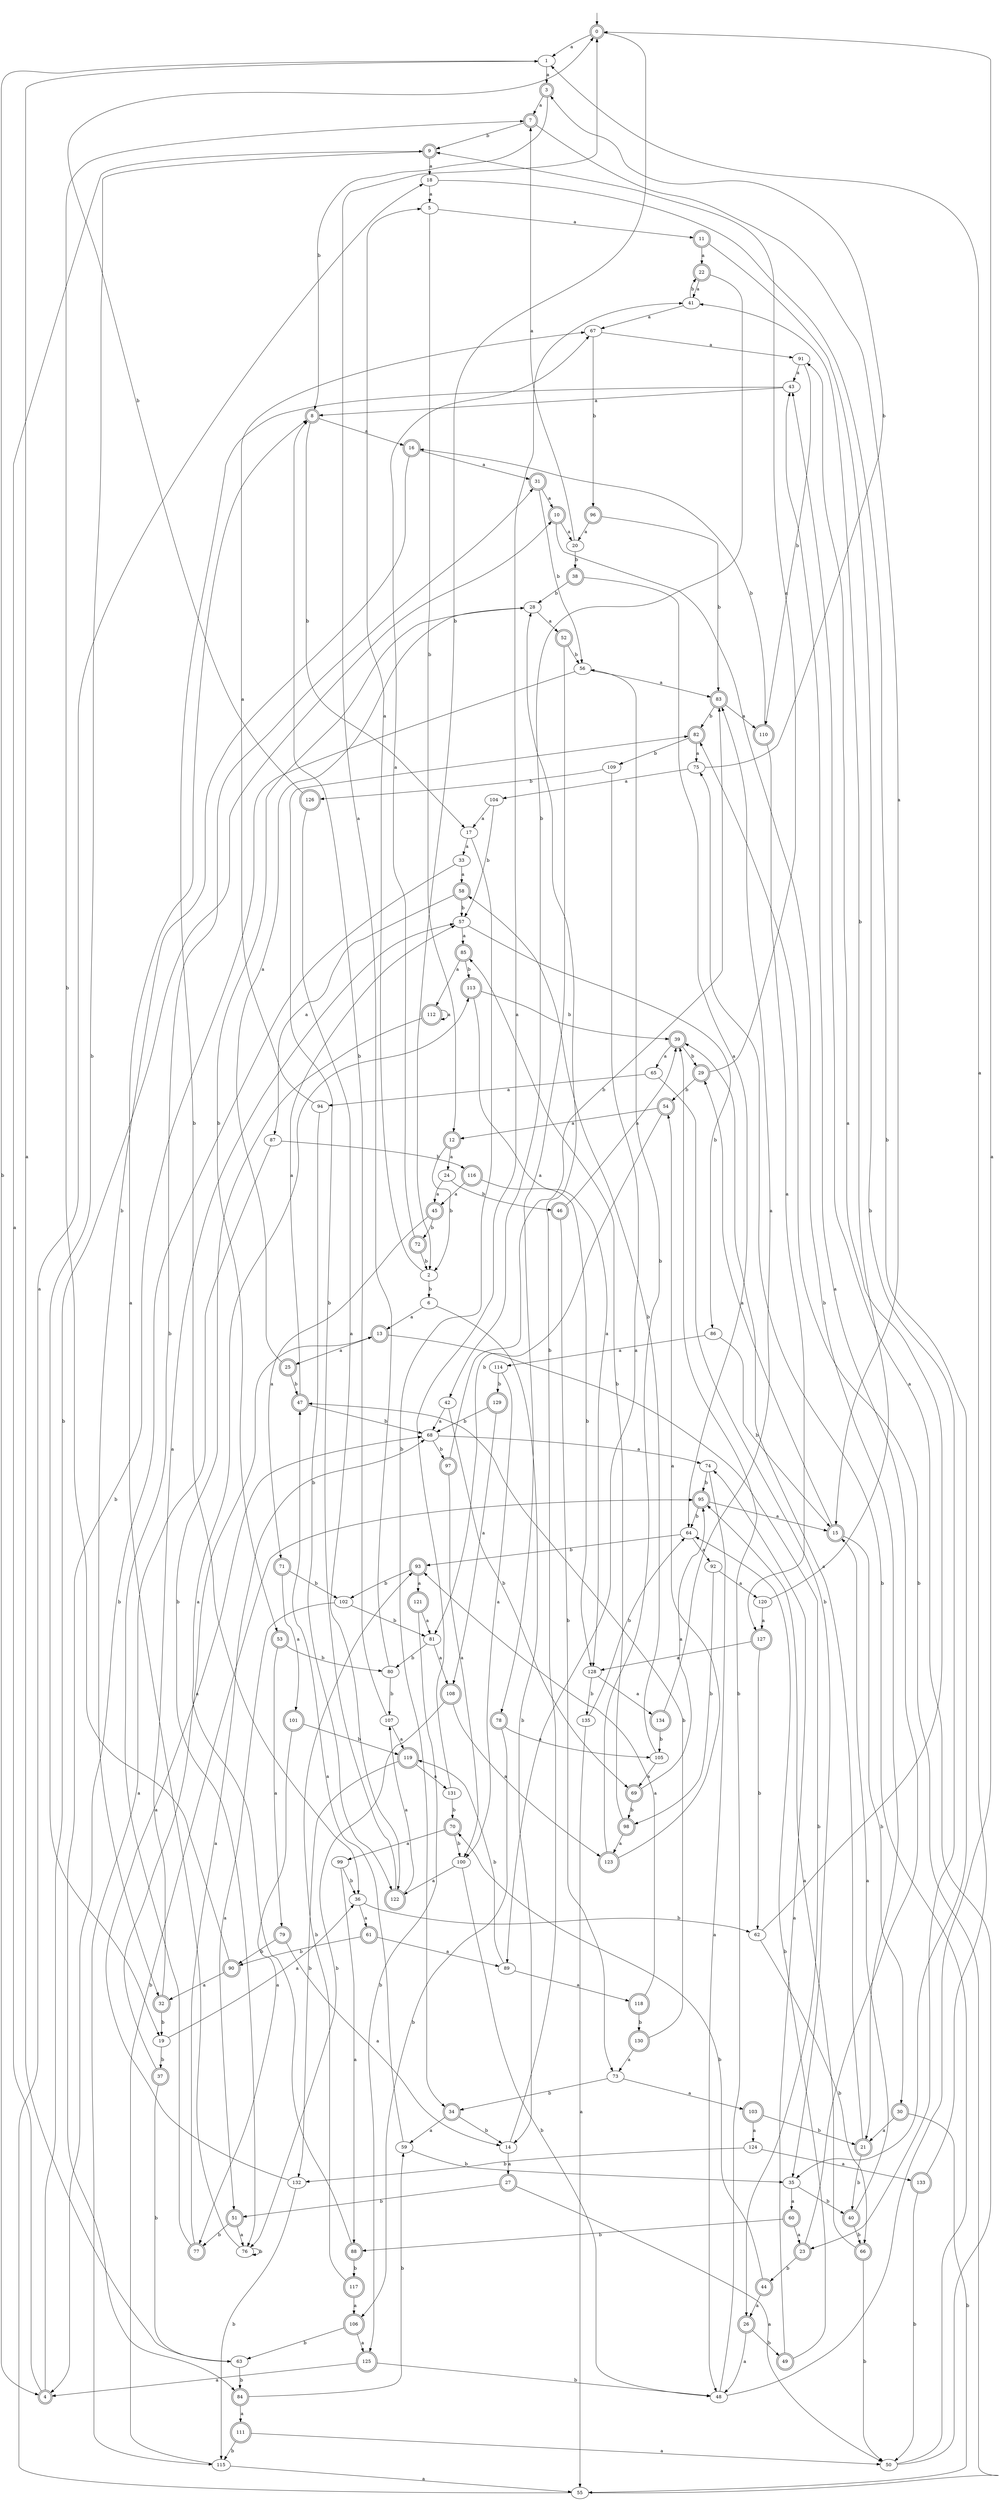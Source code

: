 digraph RandomDFA {
  __start0 [label="", shape=none];
  __start0 -> 0 [label=""];
  0 [shape=circle] [shape=doublecircle]
  0 -> 1 [label="a"]
  0 -> 2 [label="b"]
  1
  1 -> 3 [label="a"]
  1 -> 4 [label="b"]
  2
  2 -> 5 [label="a"]
  2 -> 6 [label="b"]
  3 [shape=doublecircle]
  3 -> 7 [label="a"]
  3 -> 8 [label="b"]
  4 [shape=doublecircle]
  4 -> 9 [label="a"]
  4 -> 10 [label="b"]
  5
  5 -> 11 [label="a"]
  5 -> 12 [label="b"]
  6
  6 -> 13 [label="a"]
  6 -> 14 [label="b"]
  7 [shape=doublecircle]
  7 -> 15 [label="a"]
  7 -> 9 [label="b"]
  8 [shape=doublecircle]
  8 -> 16 [label="a"]
  8 -> 17 [label="b"]
  9 [shape=doublecircle]
  9 -> 18 [label="a"]
  9 -> 19 [label="b"]
  10 [shape=doublecircle]
  10 -> 20 [label="a"]
  10 -> 21 [label="b"]
  11 [shape=doublecircle]
  11 -> 22 [label="a"]
  11 -> 23 [label="b"]
  12 [shape=doublecircle]
  12 -> 24 [label="a"]
  12 -> 2 [label="b"]
  13 [shape=doublecircle]
  13 -> 25 [label="a"]
  13 -> 26 [label="b"]
  14
  14 -> 27 [label="a"]
  14 -> 28 [label="b"]
  15 [shape=doublecircle]
  15 -> 29 [label="a"]
  15 -> 30 [label="b"]
  16 [shape=doublecircle]
  16 -> 31 [label="a"]
  16 -> 32 [label="b"]
  17
  17 -> 33 [label="a"]
  17 -> 34 [label="b"]
  18
  18 -> 5 [label="a"]
  18 -> 35 [label="b"]
  19
  19 -> 36 [label="a"]
  19 -> 37 [label="b"]
  20
  20 -> 7 [label="a"]
  20 -> 38 [label="b"]
  21 [shape=doublecircle]
  21 -> 39 [label="a"]
  21 -> 40 [label="b"]
  22 [shape=doublecircle]
  22 -> 41 [label="a"]
  22 -> 42 [label="b"]
  23 [shape=doublecircle]
  23 -> 43 [label="a"]
  23 -> 44 [label="b"]
  24
  24 -> 45 [label="a"]
  24 -> 46 [label="b"]
  25 [shape=doublecircle]
  25 -> 28 [label="a"]
  25 -> 47 [label="b"]
  26 [shape=doublecircle]
  26 -> 48 [label="a"]
  26 -> 49 [label="b"]
  27 [shape=doublecircle]
  27 -> 50 [label="a"]
  27 -> 51 [label="b"]
  28
  28 -> 52 [label="a"]
  28 -> 53 [label="b"]
  29 [shape=doublecircle]
  29 -> 9 [label="a"]
  29 -> 54 [label="b"]
  30 [shape=doublecircle]
  30 -> 21 [label="a"]
  30 -> 55 [label="b"]
  31 [shape=doublecircle]
  31 -> 10 [label="a"]
  31 -> 56 [label="b"]
  32 [shape=doublecircle]
  32 -> 57 [label="a"]
  32 -> 19 [label="b"]
  33
  33 -> 58 [label="a"]
  33 -> 4 [label="b"]
  34 [shape=doublecircle]
  34 -> 59 [label="a"]
  34 -> 14 [label="b"]
  35
  35 -> 60 [label="a"]
  35 -> 40 [label="b"]
  36
  36 -> 61 [label="a"]
  36 -> 62 [label="b"]
  37 [shape=doublecircle]
  37 -> 13 [label="a"]
  37 -> 63 [label="b"]
  38 [shape=doublecircle]
  38 -> 64 [label="a"]
  38 -> 28 [label="b"]
  39 [shape=doublecircle]
  39 -> 65 [label="a"]
  39 -> 29 [label="b"]
  40 [shape=doublecircle]
  40 -> 15 [label="a"]
  40 -> 66 [label="b"]
  41
  41 -> 67 [label="a"]
  41 -> 22 [label="b"]
  42
  42 -> 68 [label="a"]
  42 -> 69 [label="b"]
  43
  43 -> 8 [label="a"]
  43 -> 36 [label="b"]
  44 [shape=doublecircle]
  44 -> 26 [label="a"]
  44 -> 70 [label="b"]
  45 [shape=doublecircle]
  45 -> 71 [label="a"]
  45 -> 72 [label="b"]
  46 [shape=doublecircle]
  46 -> 39 [label="a"]
  46 -> 73 [label="b"]
  47 [shape=doublecircle]
  47 -> 57 [label="a"]
  47 -> 68 [label="b"]
  48
  48 -> 0 [label="a"]
  48 -> 39 [label="b"]
  49 [shape=doublecircle]
  49 -> 74 [label="a"]
  49 -> 64 [label="b"]
  50
  50 -> 43 [label="a"]
  50 -> 75 [label="b"]
  51 [shape=doublecircle]
  51 -> 76 [label="a"]
  51 -> 77 [label="b"]
  52 [shape=doublecircle]
  52 -> 78 [label="a"]
  52 -> 56 [label="b"]
  53 [shape=doublecircle]
  53 -> 79 [label="a"]
  53 -> 80 [label="b"]
  54 [shape=doublecircle]
  54 -> 12 [label="a"]
  54 -> 81 [label="b"]
  55
  55 -> 18 [label="a"]
  55 -> 82 [label="b"]
  56
  56 -> 83 [label="a"]
  56 -> 84 [label="b"]
  57
  57 -> 85 [label="a"]
  57 -> 86 [label="b"]
  58 [shape=doublecircle]
  58 -> 87 [label="a"]
  58 -> 57 [label="b"]
  59
  59 -> 47 [label="a"]
  59 -> 35 [label="b"]
  60 [shape=doublecircle]
  60 -> 23 [label="a"]
  60 -> 88 [label="b"]
  61 [shape=doublecircle]
  61 -> 89 [label="a"]
  61 -> 90 [label="b"]
  62
  62 -> 91 [label="a"]
  62 -> 66 [label="b"]
  63
  63 -> 1 [label="a"]
  63 -> 84 [label="b"]
  64
  64 -> 92 [label="a"]
  64 -> 93 [label="b"]
  65
  65 -> 94 [label="a"]
  65 -> 35 [label="b"]
  66 [shape=doublecircle]
  66 -> 95 [label="a"]
  66 -> 50 [label="b"]
  67
  67 -> 91 [label="a"]
  67 -> 96 [label="b"]
  68
  68 -> 74 [label="a"]
  68 -> 97 [label="b"]
  69 [shape=doublecircle]
  69 -> 95 [label="a"]
  69 -> 98 [label="b"]
  70 [shape=doublecircle]
  70 -> 99 [label="a"]
  70 -> 100 [label="b"]
  71 [shape=doublecircle]
  71 -> 101 [label="a"]
  71 -> 102 [label="b"]
  72 [shape=doublecircle]
  72 -> 67 [label="a"]
  72 -> 2 [label="b"]
  73
  73 -> 103 [label="a"]
  73 -> 34 [label="b"]
  74
  74 -> 48 [label="a"]
  74 -> 95 [label="b"]
  75
  75 -> 104 [label="a"]
  75 -> 3 [label="b"]
  76
  76 -> 8 [label="a"]
  76 -> 76 [label="b"]
  77 [shape=doublecircle]
  77 -> 68 [label="a"]
  77 -> 31 [label="b"]
  78 [shape=doublecircle]
  78 -> 105 [label="a"]
  78 -> 106 [label="b"]
  79 [shape=doublecircle]
  79 -> 14 [label="a"]
  79 -> 90 [label="b"]
  80
  80 -> 0 [label="a"]
  80 -> 107 [label="b"]
  81
  81 -> 108 [label="a"]
  81 -> 80 [label="b"]
  82 [shape=doublecircle]
  82 -> 75 [label="a"]
  82 -> 109 [label="b"]
  83 [shape=doublecircle]
  83 -> 110 [label="a"]
  83 -> 82 [label="b"]
  84 [shape=doublecircle]
  84 -> 111 [label="a"]
  84 -> 59 [label="b"]
  85 [shape=doublecircle]
  85 -> 112 [label="a"]
  85 -> 113 [label="b"]
  86
  86 -> 114 [label="a"]
  86 -> 15 [label="b"]
  87
  87 -> 115 [label="a"]
  87 -> 116 [label="b"]
  88 [shape=doublecircle]
  88 -> 113 [label="a"]
  88 -> 117 [label="b"]
  89
  89 -> 118 [label="a"]
  89 -> 119 [label="b"]
  90 [shape=doublecircle]
  90 -> 32 [label="a"]
  90 -> 7 [label="b"]
  91
  91 -> 43 [label="a"]
  91 -> 110 [label="b"]
  92
  92 -> 120 [label="a"]
  92 -> 98 [label="b"]
  93 [shape=doublecircle]
  93 -> 121 [label="a"]
  93 -> 102 [label="b"]
  94
  94 -> 67 [label="a"]
  94 -> 122 [label="b"]
  95 [shape=doublecircle]
  95 -> 15 [label="a"]
  95 -> 64 [label="b"]
  96 [shape=doublecircle]
  96 -> 20 [label="a"]
  96 -> 83 [label="b"]
  97 [shape=doublecircle]
  97 -> 100 [label="a"]
  97 -> 83 [label="b"]
  98 [shape=doublecircle]
  98 -> 123 [label="a"]
  98 -> 85 [label="b"]
  99
  99 -> 88 [label="a"]
  99 -> 36 [label="b"]
  100
  100 -> 122 [label="a"]
  100 -> 48 [label="b"]
  101 [shape=doublecircle]
  101 -> 77 [label="a"]
  101 -> 119 [label="b"]
  102
  102 -> 51 [label="a"]
  102 -> 81 [label="b"]
  103 [shape=doublecircle]
  103 -> 124 [label="a"]
  103 -> 21 [label="b"]
  104
  104 -> 17 [label="a"]
  104 -> 57 [label="b"]
  105
  105 -> 69 [label="a"]
  105 -> 58 [label="b"]
  106 [shape=doublecircle]
  106 -> 125 [label="a"]
  106 -> 63 [label="b"]
  107
  107 -> 119 [label="a"]
  107 -> 8 [label="b"]
  108 [shape=doublecircle]
  108 -> 123 [label="a"]
  108 -> 76 [label="b"]
  109
  109 -> 89 [label="a"]
  109 -> 126 [label="b"]
  110 [shape=doublecircle]
  110 -> 127 [label="a"]
  110 -> 16 [label="b"]
  111 [shape=doublecircle]
  111 -> 50 [label="a"]
  111 -> 115 [label="b"]
  112 [shape=doublecircle]
  112 -> 112 [label="a"]
  112 -> 76 [label="b"]
  113 [shape=doublecircle]
  113 -> 128 [label="a"]
  113 -> 39 [label="b"]
  114
  114 -> 100 [label="a"]
  114 -> 129 [label="b"]
  115
  115 -> 55 [label="a"]
  115 -> 95 [label="b"]
  116 [shape=doublecircle]
  116 -> 45 [label="a"]
  116 -> 128 [label="b"]
  117 [shape=doublecircle]
  117 -> 106 [label="a"]
  117 -> 93 [label="b"]
  118 [shape=doublecircle]
  118 -> 93 [label="a"]
  118 -> 130 [label="b"]
  119 [shape=doublecircle]
  119 -> 131 [label="a"]
  119 -> 132 [label="b"]
  120
  120 -> 127 [label="a"]
  120 -> 41 [label="b"]
  121 [shape=doublecircle]
  121 -> 81 [label="a"]
  121 -> 125 [label="b"]
  122 [shape=doublecircle]
  122 -> 107 [label="a"]
  122 -> 82 [label="b"]
  123 [shape=doublecircle]
  123 -> 54 [label="a"]
  123 -> 56 [label="b"]
  124
  124 -> 133 [label="a"]
  124 -> 132 [label="b"]
  125 [shape=doublecircle]
  125 -> 4 [label="a"]
  125 -> 48 [label="b"]
  126 [shape=doublecircle]
  126 -> 122 [label="a"]
  126 -> 0 [label="b"]
  127 [shape=doublecircle]
  127 -> 128 [label="a"]
  127 -> 62 [label="b"]
  128
  128 -> 134 [label="a"]
  128 -> 135 [label="b"]
  129 [shape=doublecircle]
  129 -> 108 [label="a"]
  129 -> 68 [label="b"]
  130 [shape=doublecircle]
  130 -> 73 [label="a"]
  130 -> 47 [label="b"]
  131
  131 -> 41 [label="a"]
  131 -> 70 [label="b"]
  132
  132 -> 68 [label="a"]
  132 -> 115 [label="b"]
  133 [shape=doublecircle]
  133 -> 1 [label="a"]
  133 -> 50 [label="b"]
  134 [shape=doublecircle]
  134 -> 83 [label="a"]
  134 -> 105 [label="b"]
  135
  135 -> 55 [label="a"]
  135 -> 64 [label="b"]
}
